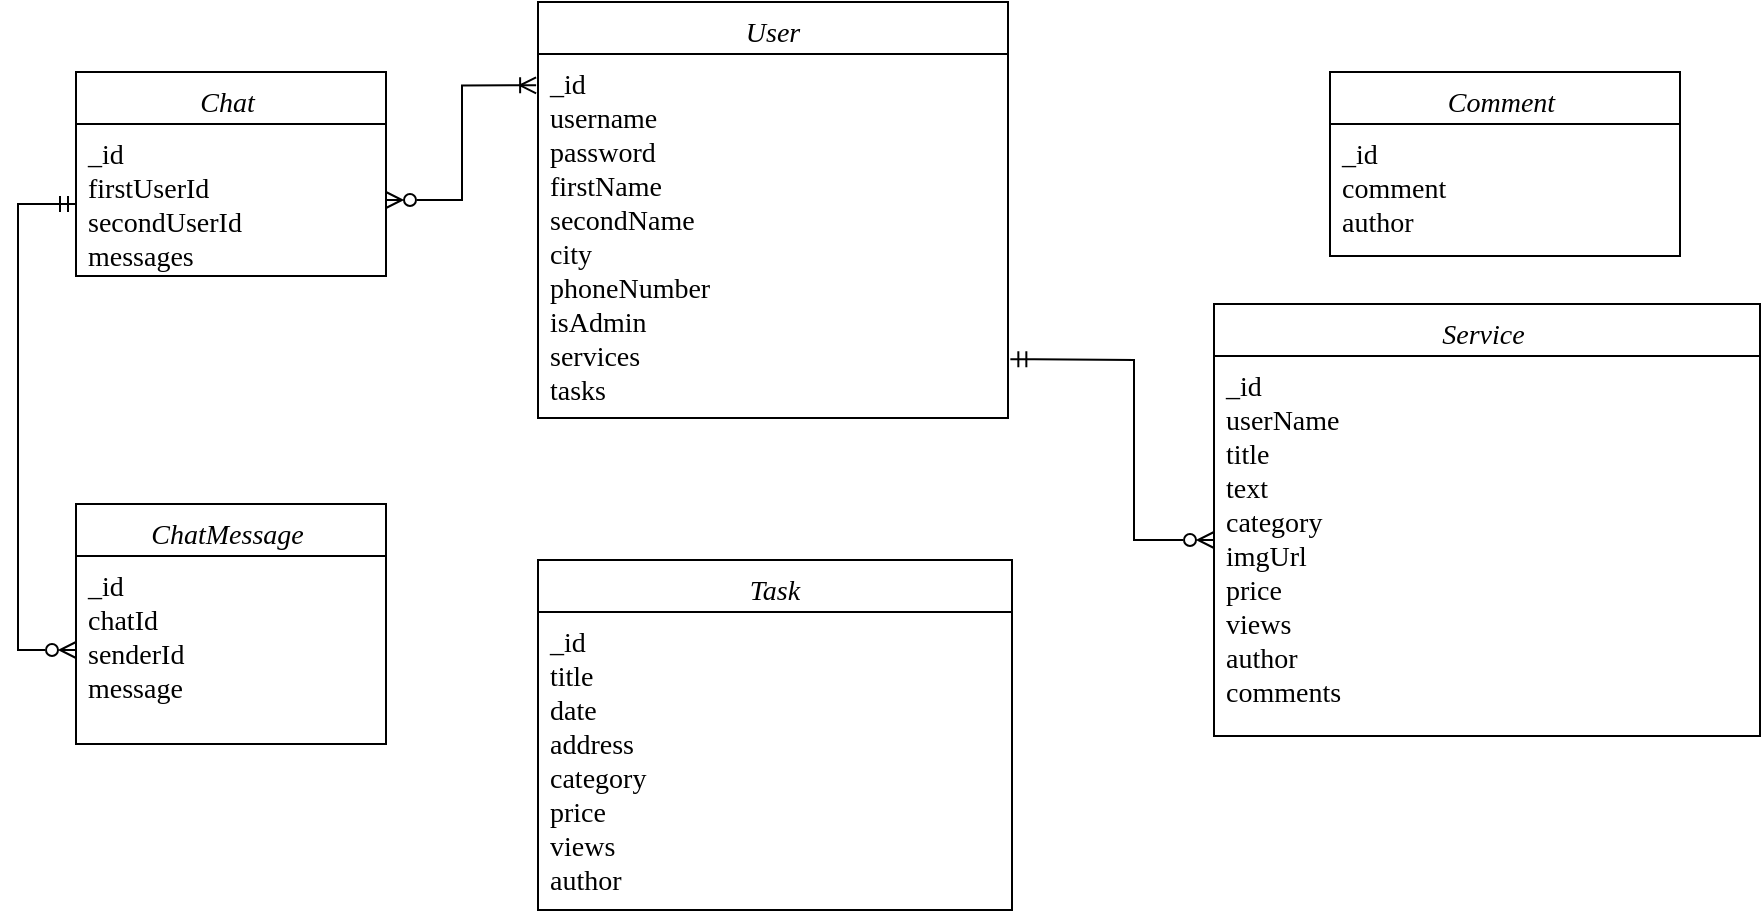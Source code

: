 <mxfile version="20.6.2" type="github">
  <diagram id="C5RBs43oDa-KdzZeNtuy" name="Page-1">
    <mxGraphModel dx="1128" dy="597" grid="0" gridSize="10" guides="1" tooltips="1" connect="1" arrows="1" fold="1" page="1" pageScale="1" pageWidth="1169" pageHeight="827" math="0" shadow="0">
      <root>
        <mxCell id="WIyWlLk6GJQsqaUBKTNV-0" />
        <mxCell id="WIyWlLk6GJQsqaUBKTNV-1" parent="WIyWlLk6GJQsqaUBKTNV-0" />
        <mxCell id="zkfFHV4jXpPFQw0GAbJ--0" value="User" style="swimlane;fontStyle=2;align=center;verticalAlign=top;childLayout=stackLayout;horizontal=1;startSize=26;horizontalStack=0;resizeParent=1;resizeLast=0;collapsible=1;marginBottom=0;rounded=0;shadow=0;strokeWidth=1;fontFamily=GOST type A Regular;fontSource=https%3A%2F%2Fwebfonts.pro%2Flight-fonts%2F123-gost_type_a.html;fontSize=14;" parent="WIyWlLk6GJQsqaUBKTNV-1" vertex="1">
          <mxGeometry x="456" y="148" width="235" height="208" as="geometry">
            <mxRectangle x="441" y="147" width="160" height="26" as="alternateBounds" />
          </mxGeometry>
        </mxCell>
        <mxCell id="zkfFHV4jXpPFQw0GAbJ--1" value="_id&#xa;username&#xa;password&#xa;firstName&#xa;secondName&#xa;city&#xa;phoneNumber&#xa;isAdmin&#xa;services&#xa;tasks" style="text;align=left;verticalAlign=top;spacingLeft=4;spacingRight=4;overflow=hidden;rotatable=0;points=[[0,0.5],[1,0.5]];portConstraint=eastwest;fontColor=default;labelBackgroundColor=#FFFFFF;fontFamily=GOST type A Regular;fontSource=https%3A%2F%2Fwebfonts.pro%2Flight-fonts%2F123-gost_type_a.html;fontSize=14;" parent="zkfFHV4jXpPFQw0GAbJ--0" vertex="1">
          <mxGeometry y="26" width="235" height="174" as="geometry" />
        </mxCell>
        <mxCell id="zkfFHV4jXpPFQw0GAbJ--6" value="ChatMessage " style="swimlane;fontStyle=2;align=center;verticalAlign=top;childLayout=stackLayout;horizontal=1;startSize=26;horizontalStack=0;resizeParent=1;resizeLast=0;collapsible=1;marginBottom=0;rounded=0;shadow=0;strokeWidth=1;fontFamily=GOST type A Regular;fontSource=https%3A%2F%2Fwebfonts.pro%2Flight-fonts%2F123-gost_type_a.html;fontSize=14;" parent="WIyWlLk6GJQsqaUBKTNV-1" vertex="1">
          <mxGeometry x="225" y="399" width="155" height="120" as="geometry">
            <mxRectangle x="130" y="380" width="160" height="26" as="alternateBounds" />
          </mxGeometry>
        </mxCell>
        <mxCell id="zkfFHV4jXpPFQw0GAbJ--7" value="_id&#xa;chatId&#xa;senderId&#xa;message" style="text;align=left;verticalAlign=top;spacingLeft=4;spacingRight=4;overflow=hidden;rotatable=0;points=[[0,0.5],[1,0.5]];portConstraint=eastwest;fontFamily=GOST type A Regular;fontSource=https%3A%2F%2Fwebfonts.pro%2Flight-fonts%2F123-gost_type_a.html;fontSize=14;" parent="zkfFHV4jXpPFQw0GAbJ--6" vertex="1">
          <mxGeometry y="26" width="155" height="94" as="geometry" />
        </mxCell>
        <mxCell id="zkfFHV4jXpPFQw0GAbJ--13" value="Comment " style="swimlane;fontStyle=2;align=center;verticalAlign=top;childLayout=stackLayout;horizontal=1;startSize=26;horizontalStack=0;resizeParent=1;resizeLast=0;collapsible=1;marginBottom=0;rounded=0;shadow=0;strokeWidth=1;fontFamily=GOST type A Regular;fontSource=https%3A%2F%2Fwebfonts.pro%2Flight-fonts%2F123-gost_type_a.html;fontSize=14;" parent="WIyWlLk6GJQsqaUBKTNV-1" vertex="1">
          <mxGeometry x="852" y="183" width="175" height="92" as="geometry">
            <mxRectangle x="340" y="380" width="170" height="26" as="alternateBounds" />
          </mxGeometry>
        </mxCell>
        <mxCell id="zkfFHV4jXpPFQw0GAbJ--14" value="_id&#xa;comment&#xa;author" style="text;align=left;verticalAlign=top;spacingLeft=4;spacingRight=4;overflow=hidden;rotatable=0;points=[[0,0.5],[1,0.5]];portConstraint=eastwest;fontFamily=GOST type A Regular;fontSource=https%3A%2F%2Fwebfonts.pro%2Flight-fonts%2F123-gost_type_a.html;fontSize=14;" parent="zkfFHV4jXpPFQw0GAbJ--13" vertex="1">
          <mxGeometry y="26" width="175" height="60" as="geometry" />
        </mxCell>
        <mxCell id="zkfFHV4jXpPFQw0GAbJ--17" value="Service " style="swimlane;fontStyle=2;align=center;verticalAlign=top;childLayout=stackLayout;horizontal=1;startSize=26;horizontalStack=0;resizeParent=1;resizeLast=0;collapsible=1;marginBottom=0;rounded=0;shadow=0;strokeWidth=1;fontFamily=GOST type A Regular;fontSource=https%3A%2F%2Fwebfonts.pro%2Flight-fonts%2F123-gost_type_a.html;fontSize=14;" parent="WIyWlLk6GJQsqaUBKTNV-1" vertex="1">
          <mxGeometry x="794" y="299" width="273" height="216" as="geometry">
            <mxRectangle x="550" y="140" width="160" height="26" as="alternateBounds" />
          </mxGeometry>
        </mxCell>
        <mxCell id="zkfFHV4jXpPFQw0GAbJ--25" value="_id&#xa;userName&#xa;title&#xa;text&#xa;category&#xa;imgUrl&#xa;price&#xa;views&#xa;author&#xa;comments" style="text;align=left;verticalAlign=top;spacingLeft=4;spacingRight=4;overflow=hidden;rotatable=0;points=[[0,0.5],[1,0.5]];portConstraint=eastwest;fontFamily=GOST type A Regular;fontSource=https%3A%2F%2Fwebfonts.pro%2Flight-fonts%2F123-gost_type_a.html;fontSize=14;" parent="zkfFHV4jXpPFQw0GAbJ--17" vertex="1">
          <mxGeometry y="26" width="273" height="184" as="geometry" />
        </mxCell>
        <mxCell id="ptHrVthuVrJp5P6MsZrQ-8" value="Chat " style="swimlane;fontStyle=2;align=center;verticalAlign=top;childLayout=stackLayout;horizontal=1;startSize=26;horizontalStack=0;resizeParent=1;resizeLast=0;collapsible=1;marginBottom=0;rounded=0;shadow=0;strokeWidth=1;fontFamily=GOST type A Regular;fontSource=https%3A%2F%2Fwebfonts.pro%2Flight-fonts%2F123-gost_type_a.html;fontSize=14;" parent="WIyWlLk6GJQsqaUBKTNV-1" vertex="1">
          <mxGeometry x="225" y="183" width="155" height="102" as="geometry">
            <mxRectangle x="130" y="380" width="160" height="26" as="alternateBounds" />
          </mxGeometry>
        </mxCell>
        <mxCell id="ptHrVthuVrJp5P6MsZrQ-9" value="_id&#xa;firstUserId&#xa;secondUserId&#xa;messages" style="text;align=left;verticalAlign=top;spacingLeft=4;spacingRight=4;overflow=hidden;rotatable=0;points=[[0,0.5],[1,0.5]];portConstraint=eastwest;fontFamily=GOST type A Regular;fontSource=https%3A%2F%2Fwebfonts.pro%2Flight-fonts%2F123-gost_type_a.html;fontSize=14;" parent="ptHrVthuVrJp5P6MsZrQ-8" vertex="1">
          <mxGeometry y="26" width="155" height="76" as="geometry" />
        </mxCell>
        <mxCell id="ptHrVthuVrJp5P6MsZrQ-11" style="edgeStyle=orthogonalEdgeStyle;rounded=0;orthogonalLoop=1;jettySize=auto;html=1;fontColor=default;fontFamily=GOST type A Regular;fontSource=https%3A%2F%2Fwebfonts.pro%2Flight-fonts%2F123-gost_type_a.html;startArrow=ERmandOne;startFill=0;endArrow=ERzeroToMany;endFill=0;fontSize=14;" parent="WIyWlLk6GJQsqaUBKTNV-1" source="ptHrVthuVrJp5P6MsZrQ-9" target="zkfFHV4jXpPFQw0GAbJ--7" edge="1">
          <mxGeometry relative="1" as="geometry">
            <Array as="points">
              <mxPoint x="196" y="249" />
              <mxPoint x="196" y="472" />
            </Array>
          </mxGeometry>
        </mxCell>
        <mxCell id="ptHrVthuVrJp5P6MsZrQ-14" style="edgeStyle=orthogonalEdgeStyle;rounded=0;orthogonalLoop=1;jettySize=auto;html=1;fontColor=default;exitX=1.005;exitY=0.877;exitDx=0;exitDy=0;exitPerimeter=0;fontFamily=GOST type A Regular;fontSource=https%3A%2F%2Fwebfonts.pro%2Flight-fonts%2F123-gost_type_a.html;fontSize=14;startArrow=ERmandOne;startFill=0;endArrow=ERzeroToMany;endFill=0;" parent="WIyWlLk6GJQsqaUBKTNV-1" source="zkfFHV4jXpPFQw0GAbJ--1" target="zkfFHV4jXpPFQw0GAbJ--25" edge="1">
          <mxGeometry relative="1" as="geometry">
            <Array as="points">
              <mxPoint x="704" y="327" />
              <mxPoint x="754" y="327" />
              <mxPoint x="754" y="266" />
            </Array>
          </mxGeometry>
        </mxCell>
        <mxCell id="09UJKD5zljSwryMEkHEB-15" value="" style="edgeStyle=orthogonalEdgeStyle;fontSize=14;html=1;endArrow=ERoneToMany;startArrow=ERzeroToMany;rounded=0;fontFamily=GOST type A Regular;fontSource=https%3A%2F%2Fwebfonts.pro%2Flight-fonts%2F123-gost_type_a.html;exitX=1;exitY=0.5;exitDx=0;exitDy=0;entryX=-0.004;entryY=0.09;entryDx=0;entryDy=0;entryPerimeter=0;startFill=0;" edge="1" parent="WIyWlLk6GJQsqaUBKTNV-1" source="ptHrVthuVrJp5P6MsZrQ-9" target="zkfFHV4jXpPFQw0GAbJ--1">
          <mxGeometry width="100" height="100" relative="1" as="geometry">
            <mxPoint x="545" y="414" as="sourcePoint" />
            <mxPoint x="645" y="314" as="targetPoint" />
          </mxGeometry>
        </mxCell>
        <mxCell id="09UJKD5zljSwryMEkHEB-16" value="Task" style="swimlane;fontStyle=2;align=center;verticalAlign=top;childLayout=stackLayout;horizontal=1;startSize=26;horizontalStack=0;resizeParent=1;resizeLast=0;collapsible=1;marginBottom=0;rounded=0;shadow=0;strokeWidth=1;fontFamily=GOST type A Regular;fontSource=https%3A%2F%2Fwebfonts.pro%2Flight-fonts%2F123-gost_type_a.html;fontSize=14;" vertex="1" parent="WIyWlLk6GJQsqaUBKTNV-1">
          <mxGeometry x="456" y="427" width="237" height="175" as="geometry">
            <mxRectangle x="550" y="140" width="160" height="26" as="alternateBounds" />
          </mxGeometry>
        </mxCell>
        <mxCell id="09UJKD5zljSwryMEkHEB-17" value="_id&#xa;title&#xa;date&#xa;address&#xa;category&#xa;price&#xa;views&#xa;author" style="text;align=left;verticalAlign=top;spacingLeft=4;spacingRight=4;overflow=hidden;rotatable=0;points=[[0,0.5],[1,0.5]];portConstraint=eastwest;fontFamily=GOST type A Regular;fontSource=https%3A%2F%2Fwebfonts.pro%2Flight-fonts%2F123-gost_type_a.html;fontSize=14;" vertex="1" parent="09UJKD5zljSwryMEkHEB-16">
          <mxGeometry y="26" width="237" height="145" as="geometry" />
        </mxCell>
      </root>
    </mxGraphModel>
  </diagram>
</mxfile>
